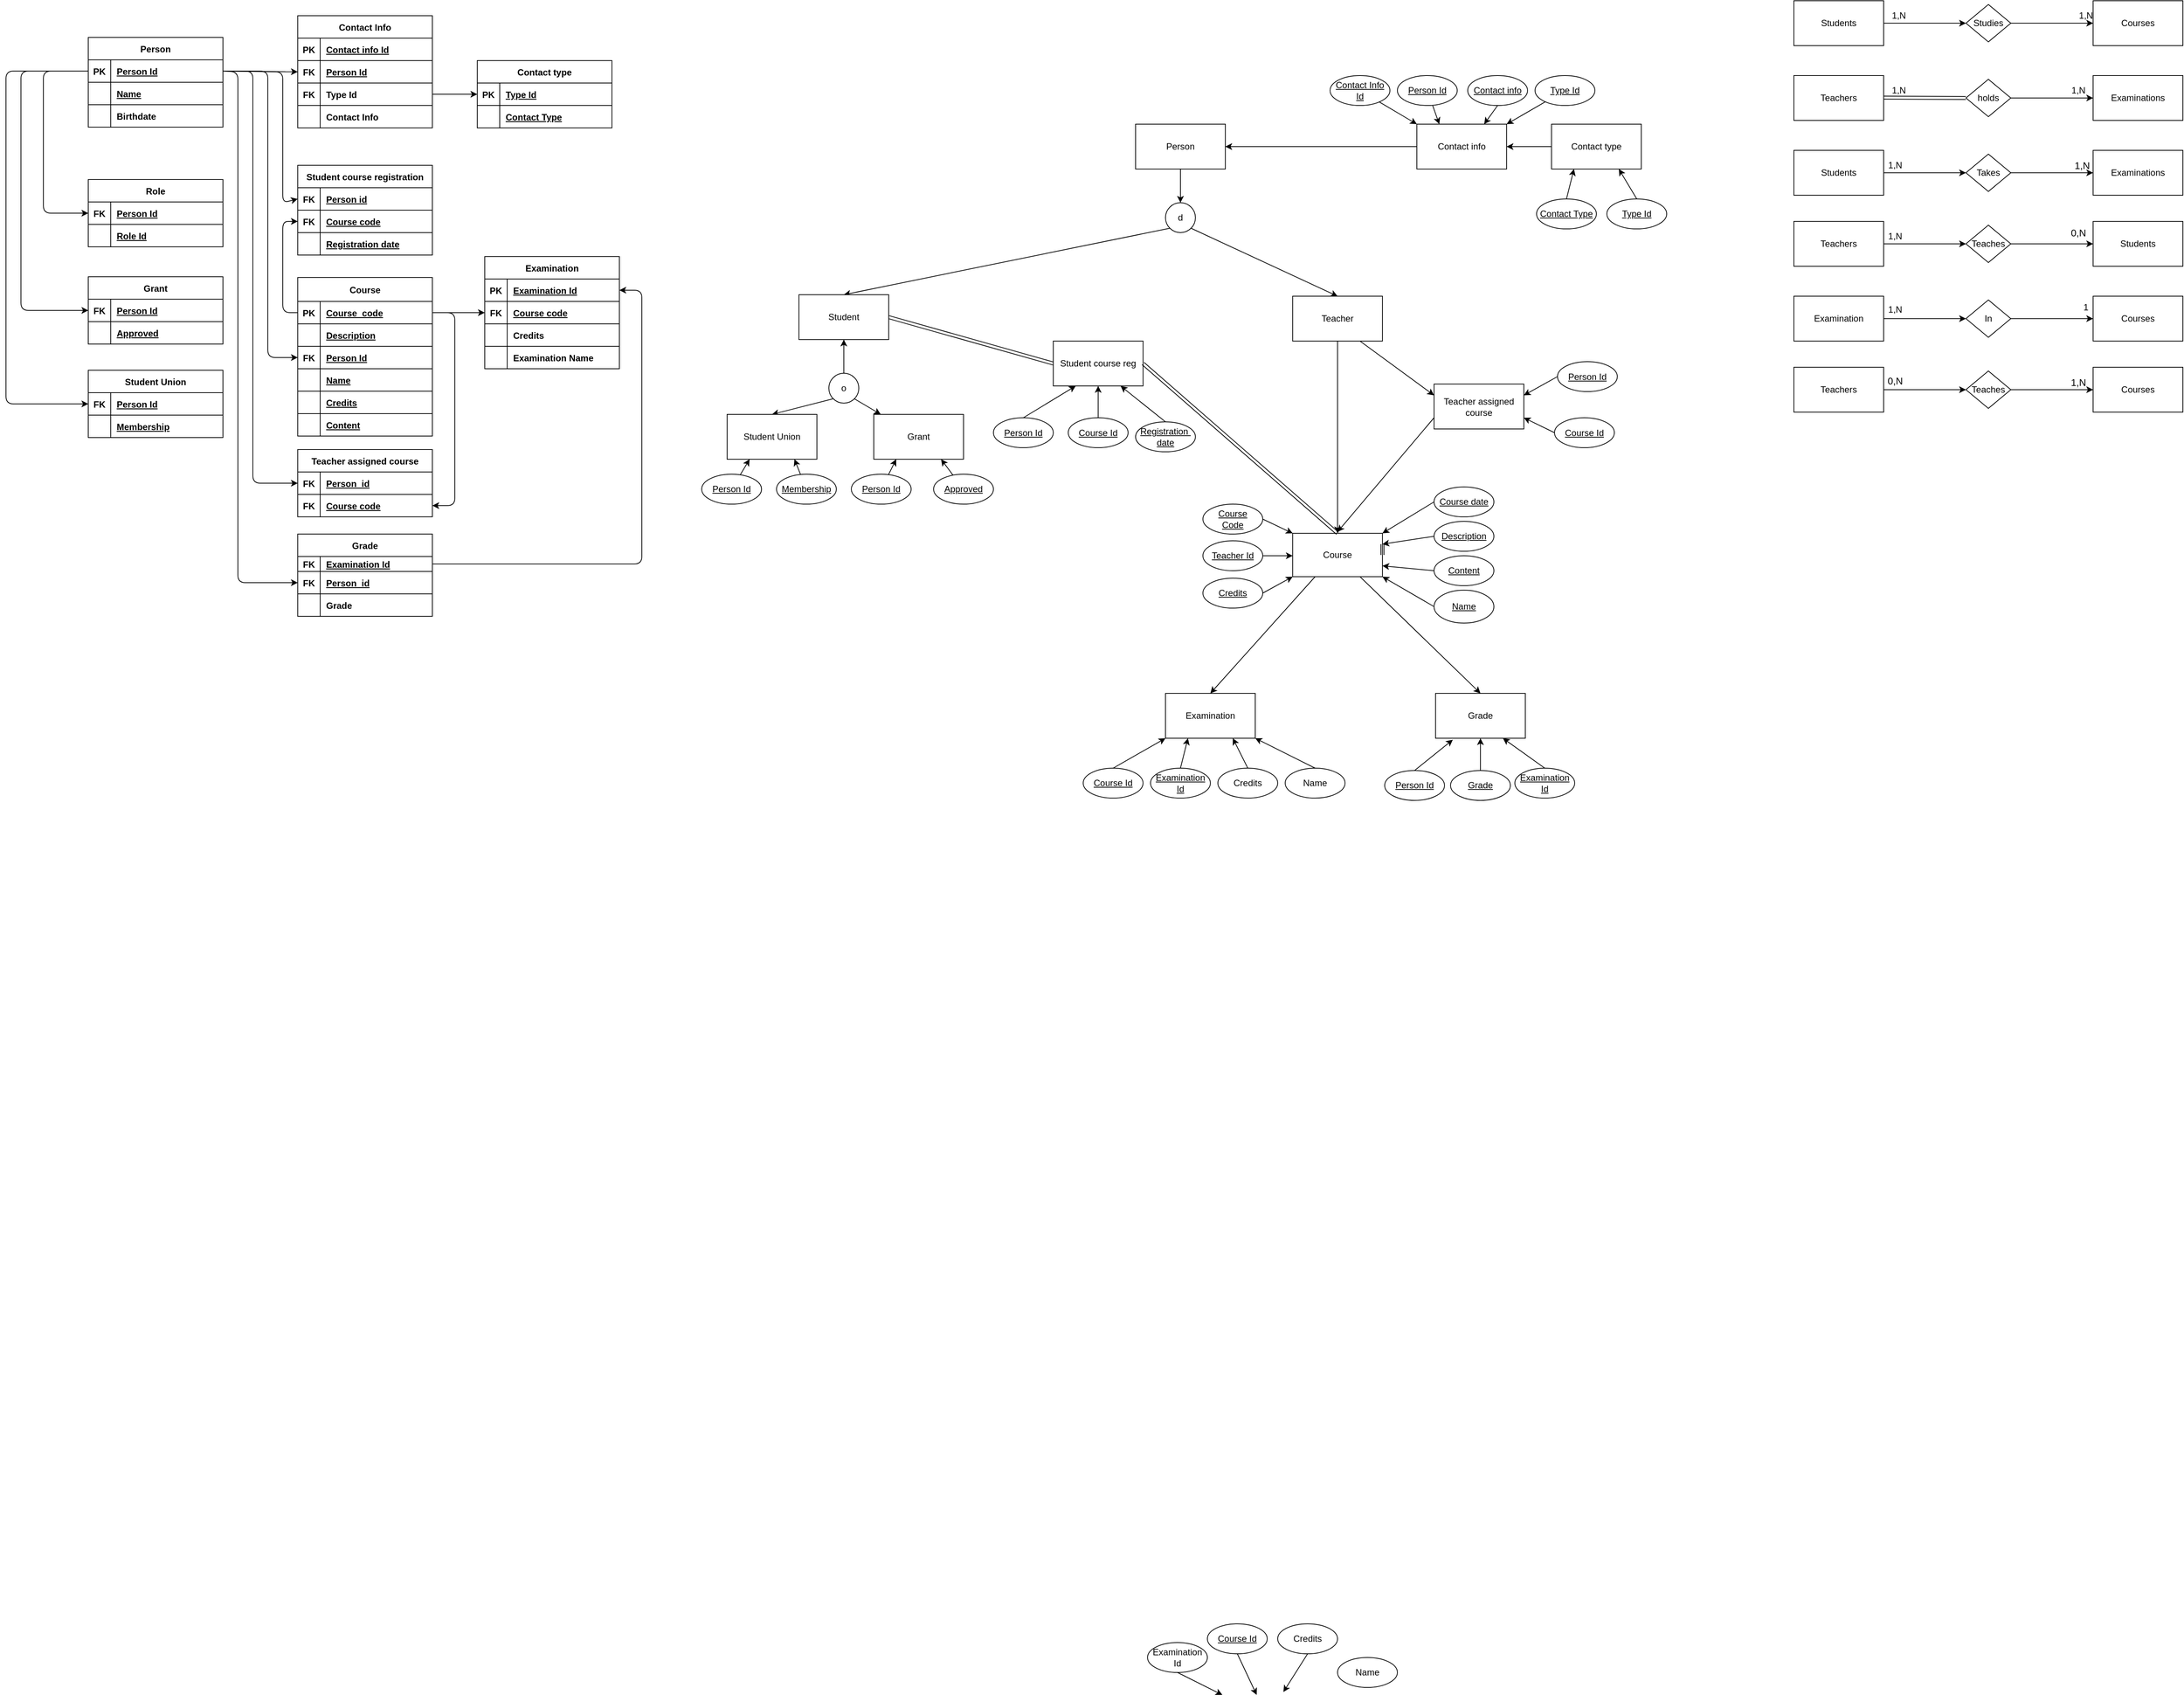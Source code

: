 <mxfile>
    <diagram id="xzI4a1CbTVUxEPWN3Nbq" name="Page-1">
        <mxGraphModel dx="4323" dy="355" grid="1" gridSize="10" guides="1" tooltips="1" connect="1" arrows="1" fold="1" page="0" pageScale="1" pageWidth="1169" pageHeight="827" math="0" shadow="0">
            <root>
                <object label="" id="0">
                    <mxCell/>
                </object>
                <mxCell id="1" parent="0"/>
                <mxCell id="164" style="edgeStyle=none;html=1;exitX=1;exitY=0.5;exitDx=0;exitDy=0;" parent="1" source="29" target="55" edge="1">
                    <mxGeometry relative="1" as="geometry"/>
                </mxCell>
                <mxCell id="29" value="Students" style="whiteSpace=wrap;html=1;" parent="1" vertex="1">
                    <mxGeometry x="80" y="980" width="120" height="60" as="geometry"/>
                </mxCell>
                <mxCell id="91" style="edgeStyle=none;html=1;exitX=1;exitY=0.5;exitDx=0;exitDy=0;" parent="1" source="30" target="54" edge="1">
                    <mxGeometry relative="1" as="geometry"/>
                </mxCell>
                <mxCell id="30" value="Students" style="whiteSpace=wrap;html=1;" parent="1" vertex="1">
                    <mxGeometry x="80" y="780" width="120" height="60" as="geometry"/>
                </mxCell>
                <mxCell id="44" value="Examinations" style="whiteSpace=wrap;html=1;" parent="1" vertex="1">
                    <mxGeometry x="480" y="880" width="120" height="60" as="geometry"/>
                </mxCell>
                <mxCell id="45" value="Examinations" style="whiteSpace=wrap;html=1;" parent="1" vertex="1">
                    <mxGeometry x="480" y="980" width="120" height="60" as="geometry"/>
                </mxCell>
                <mxCell id="46" value="Courses" style="whiteSpace=wrap;html=1;" parent="1" vertex="1">
                    <mxGeometry x="480" y="780" width="120" height="60" as="geometry"/>
                </mxCell>
                <mxCell id="47" value="Teachers" style="whiteSpace=wrap;html=1;" parent="1" vertex="1">
                    <mxGeometry x="80" y="880" width="120" height="60" as="geometry"/>
                </mxCell>
                <mxCell id="48" value="Students" style="whiteSpace=wrap;html=1;" parent="1" vertex="1">
                    <mxGeometry x="480" y="1075" width="120" height="60" as="geometry"/>
                </mxCell>
                <mxCell id="166" style="edgeStyle=none;html=1;exitX=1;exitY=0.5;exitDx=0;exitDy=0;" parent="1" source="49" target="69" edge="1">
                    <mxGeometry relative="1" as="geometry"/>
                </mxCell>
                <mxCell id="49" value="Teachers" style="whiteSpace=wrap;html=1;" parent="1" vertex="1">
                    <mxGeometry x="80" y="1075" width="120" height="60" as="geometry"/>
                </mxCell>
                <mxCell id="168" style="edgeStyle=none;html=1;exitX=1;exitY=0.5;exitDx=0;exitDy=0;" parent="1" source="50" target="70" edge="1">
                    <mxGeometry relative="1" as="geometry"/>
                </mxCell>
                <mxCell id="50" value="Examination" style="whiteSpace=wrap;html=1;" parent="1" vertex="1">
                    <mxGeometry x="80" y="1175" width="120" height="60" as="geometry"/>
                </mxCell>
                <mxCell id="51" value="Courses" style="whiteSpace=wrap;html=1;" parent="1" vertex="1">
                    <mxGeometry x="480" y="1175" width="120" height="60" as="geometry"/>
                </mxCell>
                <mxCell id="171" style="edgeStyle=none;html=1;exitX=1;exitY=0.5;exitDx=0;exitDy=0;" parent="1" source="52" target="90" edge="1">
                    <mxGeometry relative="1" as="geometry"/>
                </mxCell>
                <mxCell id="52" value="Teachers" style="whiteSpace=wrap;html=1;" parent="1" vertex="1">
                    <mxGeometry x="80" y="1270" width="120" height="60" as="geometry"/>
                </mxCell>
                <mxCell id="53" value="Courses" style="whiteSpace=wrap;html=1;" parent="1" vertex="1">
                    <mxGeometry x="480" y="1270" width="120" height="60" as="geometry"/>
                </mxCell>
                <mxCell id="92" style="edgeStyle=none;html=1;exitX=1;exitY=0.5;exitDx=0;exitDy=0;" parent="1" source="54" target="46" edge="1">
                    <mxGeometry relative="1" as="geometry"/>
                </mxCell>
                <mxCell id="54" value="Studies" style="rhombus;whiteSpace=wrap;html=1;" parent="1" vertex="1">
                    <mxGeometry x="310" y="785" width="60" height="50" as="geometry"/>
                </mxCell>
                <mxCell id="165" style="edgeStyle=none;html=1;exitX=1;exitY=0.5;exitDx=0;exitDy=0;" parent="1" source="55" target="45" edge="1">
                    <mxGeometry relative="1" as="geometry"/>
                </mxCell>
                <mxCell id="55" value="Takes" style="rhombus;whiteSpace=wrap;html=1;" parent="1" vertex="1">
                    <mxGeometry x="310" y="985" width="60" height="50" as="geometry"/>
                </mxCell>
                <mxCell id="176" style="edgeStyle=none;html=1;exitX=1;exitY=0.5;exitDx=0;exitDy=0;" parent="1" source="69" target="48" edge="1">
                    <mxGeometry relative="1" as="geometry"/>
                </mxCell>
                <mxCell id="69" value="Teaches" style="rhombus;whiteSpace=wrap;html=1;" parent="1" vertex="1">
                    <mxGeometry x="310" y="1080" width="60" height="50" as="geometry"/>
                </mxCell>
                <mxCell id="170" style="edgeStyle=none;html=1;exitX=1;exitY=0.5;exitDx=0;exitDy=0;" parent="1" source="70" target="51" edge="1">
                    <mxGeometry relative="1" as="geometry"/>
                </mxCell>
                <mxCell id="70" value="In" style="rhombus;whiteSpace=wrap;html=1;" parent="1" vertex="1">
                    <mxGeometry x="310" y="1180" width="60" height="50" as="geometry"/>
                </mxCell>
                <mxCell id="142" style="edgeStyle=none;html=1;exitX=1;exitY=0.5;exitDx=0;exitDy=0;entryX=0;entryY=0.5;entryDx=0;entryDy=0;" parent="1" source="71" target="44" edge="1">
                    <mxGeometry relative="1" as="geometry"/>
                </mxCell>
                <mxCell id="71" value="holds" style="rhombus;whiteSpace=wrap;html=1;" parent="1" vertex="1">
                    <mxGeometry x="310" y="885" width="60" height="50" as="geometry"/>
                </mxCell>
                <mxCell id="172" value="" style="edgeStyle=none;html=1;" parent="1" source="90" target="53" edge="1">
                    <mxGeometry relative="1" as="geometry"/>
                </mxCell>
                <mxCell id="90" value="Teaches" style="rhombus;whiteSpace=wrap;html=1;" parent="1" vertex="1">
                    <mxGeometry x="310" y="1275" width="60" height="50" as="geometry"/>
                </mxCell>
                <mxCell id="93" value="1,N" style="text;html=1;align=center;verticalAlign=middle;resizable=0;points=[];autosize=1;strokeColor=none;fillColor=none;" parent="1" vertex="1">
                    <mxGeometry x="205" y="790" width="30" height="20" as="geometry"/>
                </mxCell>
                <mxCell id="94" value="1,N" style="text;html=1;align=center;verticalAlign=middle;resizable=0;points=[];autosize=1;strokeColor=none;fillColor=none;" parent="1" vertex="1">
                    <mxGeometry x="455" y="790" width="30" height="20" as="geometry"/>
                </mxCell>
                <mxCell id="119" value="" style="shape=link;html=1;entryX=0;entryY=0.5;entryDx=0;entryDy=0;" parent="1" target="71" edge="1">
                    <mxGeometry width="100" relative="1" as="geometry">
                        <mxPoint x="200" y="909.5" as="sourcePoint"/>
                        <mxPoint x="300" y="909.5" as="targetPoint"/>
                    </mxGeometry>
                </mxCell>
                <mxCell id="143" value="1,N" style="text;html=1;align=center;verticalAlign=middle;resizable=0;points=[];autosize=1;strokeColor=none;fillColor=none;" parent="1" vertex="1">
                    <mxGeometry x="205" y="890" width="30" height="20" as="geometry"/>
                </mxCell>
                <mxCell id="163" value="1,N" style="text;html=1;align=center;verticalAlign=middle;resizable=0;points=[];autosize=1;strokeColor=none;fillColor=none;" parent="1" vertex="1">
                    <mxGeometry x="445" y="890" width="30" height="20" as="geometry"/>
                </mxCell>
                <mxCell id="212" value="1,N" style="text;html=1;align=center;verticalAlign=middle;resizable=0;points=[];autosize=1;strokeColor=none;fillColor=none;" parent="1" vertex="1">
                    <mxGeometry x="200" y="990" width="30" height="20" as="geometry"/>
                </mxCell>
                <mxCell id="226" value="1,N" style="text;html=1;align=center;verticalAlign=middle;resizable=0;points=[];autosize=1;strokeColor=none;fillColor=none;" parent="1" vertex="1">
                    <mxGeometry x="200" y="1085" width="30" height="20" as="geometry"/>
                </mxCell>
                <object label="Role" placeholders="1" id="249">
                    <mxCell style="shape=table;startSize=30;container=1;collapsible=1;childLayout=tableLayout;fixedRows=1;rowLines=0;fontStyle=1;align=center;resizeLast=1;" parent="1" vertex="1">
                        <mxGeometry x="-2200" y="1019" width="180" height="90" as="geometry"/>
                    </mxCell>
                </object>
                <mxCell id="250" value="" style="shape=partialRectangle;collapsible=0;dropTarget=0;pointerEvents=0;fillColor=none;top=0;left=0;bottom=1;right=0;points=[[0,0.5],[1,0.5]];portConstraint=eastwest;" parent="249" vertex="1">
                    <mxGeometry y="30" width="180" height="30" as="geometry"/>
                </mxCell>
                <mxCell id="251" value="FK" style="shape=partialRectangle;connectable=0;fillColor=none;top=0;left=0;bottom=0;right=0;fontStyle=1;overflow=hidden;" parent="250" vertex="1">
                    <mxGeometry width="30" height="30" as="geometry">
                        <mxRectangle width="30" height="30" as="alternateBounds"/>
                    </mxGeometry>
                </mxCell>
                <mxCell id="252" value="Person Id" style="shape=partialRectangle;connectable=0;fillColor=none;top=0;left=0;bottom=0;right=0;align=left;spacingLeft=6;fontStyle=5;overflow=hidden;" parent="250" vertex="1">
                    <mxGeometry x="30" width="150" height="30" as="geometry">
                        <mxRectangle width="150" height="30" as="alternateBounds"/>
                    </mxGeometry>
                </mxCell>
                <mxCell id="253" style="shape=partialRectangle;collapsible=0;dropTarget=0;pointerEvents=0;fillColor=none;top=0;left=0;bottom=1;right=0;points=[[0,0.5],[1,0.5]];portConstraint=eastwest;" parent="249" vertex="1">
                    <mxGeometry y="60" width="180" height="30" as="geometry"/>
                </mxCell>
                <mxCell id="254" style="shape=partialRectangle;connectable=0;fillColor=none;top=0;left=0;bottom=0;right=0;fontStyle=1;overflow=hidden;" parent="253" vertex="1">
                    <mxGeometry width="30" height="30" as="geometry">
                        <mxRectangle width="30" height="30" as="alternateBounds"/>
                    </mxGeometry>
                </mxCell>
                <mxCell id="255" value="Role Id" style="shape=partialRectangle;connectable=0;fillColor=none;top=0;left=0;bottom=0;right=0;align=left;spacingLeft=6;fontStyle=5;overflow=hidden;" parent="253" vertex="1">
                    <mxGeometry x="30" width="150" height="30" as="geometry">
                        <mxRectangle width="150" height="30" as="alternateBounds"/>
                    </mxGeometry>
                </mxCell>
                <object label="Examination" placeholders="1" id="262">
                    <mxCell style="shape=table;startSize=30;container=1;collapsible=1;childLayout=tableLayout;fixedRows=1;rowLines=0;fontStyle=1;align=center;resizeLast=1;" parent="1" vertex="1">
                        <mxGeometry x="-1670" y="1122" width="180" height="150" as="geometry"/>
                    </mxCell>
                </object>
                <mxCell id="263" value="" style="shape=partialRectangle;collapsible=0;dropTarget=0;pointerEvents=0;fillColor=none;top=0;left=0;bottom=1;right=0;points=[[0,0.5],[1,0.5]];portConstraint=eastwest;" parent="262" vertex="1">
                    <mxGeometry y="30" width="180" height="30" as="geometry"/>
                </mxCell>
                <mxCell id="264" value="PK" style="shape=partialRectangle;connectable=0;fillColor=none;top=0;left=0;bottom=0;right=0;fontStyle=1;overflow=hidden;" parent="263" vertex="1">
                    <mxGeometry width="30" height="30" as="geometry">
                        <mxRectangle width="30" height="30" as="alternateBounds"/>
                    </mxGeometry>
                </mxCell>
                <mxCell id="265" value="Examination Id" style="shape=partialRectangle;connectable=0;fillColor=none;top=0;left=0;bottom=0;right=0;align=left;spacingLeft=6;fontStyle=5;overflow=hidden;" parent="263" vertex="1">
                    <mxGeometry x="30" width="150" height="30" as="geometry">
                        <mxRectangle width="150" height="30" as="alternateBounds"/>
                    </mxGeometry>
                </mxCell>
                <mxCell id="266" style="shape=partialRectangle;collapsible=0;dropTarget=0;pointerEvents=0;fillColor=none;top=0;left=0;bottom=1;right=0;points=[[0,0.5],[1,0.5]];portConstraint=eastwest;" parent="262" vertex="1">
                    <mxGeometry y="60" width="180" height="30" as="geometry"/>
                </mxCell>
                <mxCell id="267" value="FK" style="shape=partialRectangle;connectable=0;fillColor=none;top=0;left=0;bottom=0;right=0;fontStyle=1;overflow=hidden;" parent="266" vertex="1">
                    <mxGeometry width="30" height="30" as="geometry">
                        <mxRectangle width="30" height="30" as="alternateBounds"/>
                    </mxGeometry>
                </mxCell>
                <mxCell id="268" value="Course code" style="shape=partialRectangle;connectable=0;fillColor=none;top=0;left=0;bottom=0;right=0;align=left;spacingLeft=6;fontStyle=5;overflow=hidden;" parent="266" vertex="1">
                    <mxGeometry x="30" width="150" height="30" as="geometry">
                        <mxRectangle width="150" height="30" as="alternateBounds"/>
                    </mxGeometry>
                </mxCell>
                <mxCell id="269" style="shape=partialRectangle;collapsible=0;dropTarget=0;pointerEvents=0;fillColor=none;top=0;left=0;bottom=1;right=0;points=[[0,0.5],[1,0.5]];portConstraint=eastwest;" parent="262" vertex="1">
                    <mxGeometry y="90" width="180" height="30" as="geometry"/>
                </mxCell>
                <mxCell id="270" style="shape=partialRectangle;connectable=0;fillColor=none;top=0;left=0;bottom=0;right=0;fontStyle=1;overflow=hidden;" parent="269" vertex="1">
                    <mxGeometry width="30" height="30" as="geometry">
                        <mxRectangle width="30" height="30" as="alternateBounds"/>
                    </mxGeometry>
                </mxCell>
                <mxCell id="271" value="Credits" style="shape=partialRectangle;connectable=0;fillColor=none;top=0;left=0;bottom=0;right=0;align=left;spacingLeft=6;fontStyle=1;overflow=hidden;" parent="269" vertex="1">
                    <mxGeometry x="30" width="150" height="30" as="geometry">
                        <mxRectangle width="150" height="30" as="alternateBounds"/>
                    </mxGeometry>
                </mxCell>
                <mxCell id="272" style="shape=partialRectangle;collapsible=0;dropTarget=0;pointerEvents=0;fillColor=none;top=0;left=0;bottom=1;right=0;points=[[0,0.5],[1,0.5]];portConstraint=eastwest;" parent="262" vertex="1">
                    <mxGeometry y="120" width="180" height="30" as="geometry"/>
                </mxCell>
                <mxCell id="273" style="shape=partialRectangle;connectable=0;fillColor=none;top=0;left=0;bottom=0;right=0;fontStyle=1;overflow=hidden;" parent="272" vertex="1">
                    <mxGeometry width="30" height="30" as="geometry">
                        <mxRectangle width="30" height="30" as="alternateBounds"/>
                    </mxGeometry>
                </mxCell>
                <mxCell id="274" value="Examination Name" style="shape=partialRectangle;connectable=0;fillColor=none;top=0;left=0;bottom=0;right=0;align=left;spacingLeft=6;fontStyle=1;overflow=hidden;" parent="272" vertex="1">
                    <mxGeometry x="30" width="150" height="30" as="geometry">
                        <mxRectangle width="150" height="30" as="alternateBounds"/>
                    </mxGeometry>
                </mxCell>
                <object label="Contact Info" placeholders="1" id="281">
                    <mxCell style="shape=table;startSize=30;container=1;collapsible=1;childLayout=tableLayout;fixedRows=1;rowLines=0;fontStyle=1;align=center;resizeLast=1;" parent="1" vertex="1">
                        <mxGeometry x="-1920" y="800" width="180" height="150" as="geometry"/>
                    </mxCell>
                </object>
                <mxCell id="282" value="" style="shape=partialRectangle;collapsible=0;dropTarget=0;pointerEvents=0;fillColor=none;top=0;left=0;bottom=1;right=0;points=[[0,0.5],[1,0.5]];portConstraint=eastwest;" parent="281" vertex="1">
                    <mxGeometry y="30" width="180" height="30" as="geometry"/>
                </mxCell>
                <mxCell id="283" value="PK" style="shape=partialRectangle;connectable=0;fillColor=none;top=0;left=0;bottom=0;right=0;fontStyle=1;overflow=hidden;" parent="282" vertex="1">
                    <mxGeometry width="30" height="30" as="geometry">
                        <mxRectangle width="30" height="30" as="alternateBounds"/>
                    </mxGeometry>
                </mxCell>
                <mxCell id="284" value="Contact info Id" style="shape=partialRectangle;connectable=0;fillColor=none;top=0;left=0;bottom=0;right=0;align=left;spacingLeft=6;fontStyle=5;overflow=hidden;" parent="282" vertex="1">
                    <mxGeometry x="30" width="150" height="30" as="geometry">
                        <mxRectangle width="150" height="30" as="alternateBounds"/>
                    </mxGeometry>
                </mxCell>
                <mxCell id="285" style="shape=partialRectangle;collapsible=0;dropTarget=0;pointerEvents=0;fillColor=none;top=0;left=0;bottom=1;right=0;points=[[0,0.5],[1,0.5]];portConstraint=eastwest;" parent="281" vertex="1">
                    <mxGeometry y="60" width="180" height="30" as="geometry"/>
                </mxCell>
                <mxCell id="286" value="FK" style="shape=partialRectangle;connectable=0;fillColor=none;top=0;left=0;bottom=0;right=0;fontStyle=1;overflow=hidden;" parent="285" vertex="1">
                    <mxGeometry width="30" height="30" as="geometry">
                        <mxRectangle width="30" height="30" as="alternateBounds"/>
                    </mxGeometry>
                </mxCell>
                <mxCell id="287" value="Person Id" style="shape=partialRectangle;connectable=0;fillColor=none;top=0;left=0;bottom=0;right=0;align=left;spacingLeft=6;fontStyle=5;overflow=hidden;" parent="285" vertex="1">
                    <mxGeometry x="30" width="150" height="30" as="geometry">
                        <mxRectangle width="150" height="30" as="alternateBounds"/>
                    </mxGeometry>
                </mxCell>
                <mxCell id="288" style="shape=partialRectangle;collapsible=0;dropTarget=0;pointerEvents=0;fillColor=none;top=0;left=0;bottom=1;right=0;points=[[0,0.5],[1,0.5]];portConstraint=eastwest;" parent="281" vertex="1">
                    <mxGeometry y="90" width="180" height="30" as="geometry"/>
                </mxCell>
                <mxCell id="289" value="FK" style="shape=partialRectangle;connectable=0;fillColor=none;top=0;left=0;bottom=0;right=0;fontStyle=1;overflow=hidden;" parent="288" vertex="1">
                    <mxGeometry width="30" height="30" as="geometry">
                        <mxRectangle width="30" height="30" as="alternateBounds"/>
                    </mxGeometry>
                </mxCell>
                <mxCell id="290" value="Type Id" style="shape=partialRectangle;connectable=0;fillColor=none;top=0;left=0;bottom=0;right=0;align=left;spacingLeft=6;fontStyle=1;overflow=hidden;" parent="288" vertex="1">
                    <mxGeometry x="30" width="150" height="30" as="geometry">
                        <mxRectangle width="150" height="30" as="alternateBounds"/>
                    </mxGeometry>
                </mxCell>
                <mxCell id="291" style="shape=partialRectangle;collapsible=0;dropTarget=0;pointerEvents=0;fillColor=none;top=0;left=0;bottom=1;right=0;points=[[0,0.5],[1,0.5]];portConstraint=eastwest;" parent="281" vertex="1">
                    <mxGeometry y="120" width="180" height="30" as="geometry"/>
                </mxCell>
                <mxCell id="292" value="" style="shape=partialRectangle;connectable=0;fillColor=none;top=0;left=0;bottom=0;right=0;fontStyle=1;overflow=hidden;" parent="291" vertex="1">
                    <mxGeometry width="30" height="30" as="geometry">
                        <mxRectangle width="30" height="30" as="alternateBounds"/>
                    </mxGeometry>
                </mxCell>
                <mxCell id="293" value="Contact Info" style="shape=partialRectangle;connectable=0;fillColor=none;top=0;left=0;bottom=0;right=0;align=left;spacingLeft=6;fontStyle=1;overflow=hidden;" parent="291" vertex="1">
                    <mxGeometry x="30" width="150" height="30" as="geometry">
                        <mxRectangle width="150" height="30" as="alternateBounds"/>
                    </mxGeometry>
                </mxCell>
                <object label="Contact type" placeholders="1" id="319">
                    <mxCell style="shape=table;startSize=30;container=1;collapsible=1;childLayout=tableLayout;fixedRows=1;rowLines=0;fontStyle=1;align=center;resizeLast=1;" parent="1" vertex="1">
                        <mxGeometry x="-1680" y="860" width="180" height="90" as="geometry"/>
                    </mxCell>
                </object>
                <mxCell id="320" value="" style="shape=partialRectangle;collapsible=0;dropTarget=0;pointerEvents=0;fillColor=none;top=0;left=0;bottom=1;right=0;points=[[0,0.5],[1,0.5]];portConstraint=eastwest;" parent="319" vertex="1">
                    <mxGeometry y="30" width="180" height="30" as="geometry"/>
                </mxCell>
                <mxCell id="321" value="PK" style="shape=partialRectangle;connectable=0;fillColor=none;top=0;left=0;bottom=0;right=0;fontStyle=1;overflow=hidden;" parent="320" vertex="1">
                    <mxGeometry width="30" height="30" as="geometry">
                        <mxRectangle width="30" height="30" as="alternateBounds"/>
                    </mxGeometry>
                </mxCell>
                <mxCell id="322" value="Type Id" style="shape=partialRectangle;connectable=0;fillColor=none;top=0;left=0;bottom=0;right=0;align=left;spacingLeft=6;fontStyle=5;overflow=hidden;" parent="320" vertex="1">
                    <mxGeometry x="30" width="150" height="30" as="geometry">
                        <mxRectangle width="150" height="30" as="alternateBounds"/>
                    </mxGeometry>
                </mxCell>
                <mxCell id="323" style="shape=partialRectangle;collapsible=0;dropTarget=0;pointerEvents=0;fillColor=none;top=0;left=0;bottom=1;right=0;points=[[0,0.5],[1,0.5]];portConstraint=eastwest;" parent="319" vertex="1">
                    <mxGeometry y="60" width="180" height="30" as="geometry"/>
                </mxCell>
                <mxCell id="324" style="shape=partialRectangle;connectable=0;fillColor=none;top=0;left=0;bottom=0;right=0;fontStyle=1;overflow=hidden;" parent="323" vertex="1">
                    <mxGeometry width="30" height="30" as="geometry">
                        <mxRectangle width="30" height="30" as="alternateBounds"/>
                    </mxGeometry>
                </mxCell>
                <mxCell id="325" value="Contact Type" style="shape=partialRectangle;connectable=0;fillColor=none;top=0;left=0;bottom=0;right=0;align=left;spacingLeft=6;fontStyle=5;overflow=hidden;" parent="323" vertex="1">
                    <mxGeometry x="30" width="150" height="30" as="geometry">
                        <mxRectangle width="150" height="30" as="alternateBounds"/>
                    </mxGeometry>
                </mxCell>
                <object label="Grant" placeholders="1" id="326">
                    <mxCell style="shape=table;startSize=30;container=1;collapsible=1;childLayout=tableLayout;fixedRows=1;rowLines=0;fontStyle=1;align=center;resizeLast=1;" parent="1" vertex="1">
                        <mxGeometry x="-2200" y="1149" width="180" height="90" as="geometry"/>
                    </mxCell>
                </object>
                <mxCell id="327" value="" style="shape=partialRectangle;collapsible=0;dropTarget=0;pointerEvents=0;fillColor=none;top=0;left=0;bottom=1;right=0;points=[[0,0.5],[1,0.5]];portConstraint=eastwest;" parent="326" vertex="1">
                    <mxGeometry y="30" width="180" height="30" as="geometry"/>
                </mxCell>
                <mxCell id="328" value="FK" style="shape=partialRectangle;connectable=0;fillColor=none;top=0;left=0;bottom=0;right=0;fontStyle=1;overflow=hidden;" parent="327" vertex="1">
                    <mxGeometry width="30" height="30" as="geometry">
                        <mxRectangle width="30" height="30" as="alternateBounds"/>
                    </mxGeometry>
                </mxCell>
                <mxCell id="329" value="Person Id" style="shape=partialRectangle;connectable=0;fillColor=none;top=0;left=0;bottom=0;right=0;align=left;spacingLeft=6;fontStyle=5;overflow=hidden;" parent="327" vertex="1">
                    <mxGeometry x="30" width="150" height="30" as="geometry">
                        <mxRectangle width="150" height="30" as="alternateBounds"/>
                    </mxGeometry>
                </mxCell>
                <mxCell id="330" style="shape=partialRectangle;collapsible=0;dropTarget=0;pointerEvents=0;fillColor=none;top=0;left=0;bottom=1;right=0;points=[[0,0.5],[1,0.5]];portConstraint=eastwest;" parent="326" vertex="1">
                    <mxGeometry y="60" width="180" height="30" as="geometry"/>
                </mxCell>
                <mxCell id="331" style="shape=partialRectangle;connectable=0;fillColor=none;top=0;left=0;bottom=0;right=0;fontStyle=1;overflow=hidden;" parent="330" vertex="1">
                    <mxGeometry width="30" height="30" as="geometry">
                        <mxRectangle width="30" height="30" as="alternateBounds"/>
                    </mxGeometry>
                </mxCell>
                <mxCell id="332" value="Approved" style="shape=partialRectangle;connectable=0;fillColor=none;top=0;left=0;bottom=0;right=0;align=left;spacingLeft=6;fontStyle=5;overflow=hidden;" parent="330" vertex="1">
                    <mxGeometry x="30" width="150" height="30" as="geometry">
                        <mxRectangle width="150" height="30" as="alternateBounds"/>
                    </mxGeometry>
                </mxCell>
                <object label="Student Union" placeholders="1" id="333">
                    <mxCell style="shape=table;startSize=30;container=1;collapsible=1;childLayout=tableLayout;fixedRows=1;rowLines=0;fontStyle=1;align=center;resizeLast=1;" parent="1" vertex="1">
                        <mxGeometry x="-2200" y="1274" width="180" height="90" as="geometry"/>
                    </mxCell>
                </object>
                <mxCell id="334" value="" style="shape=partialRectangle;collapsible=0;dropTarget=0;pointerEvents=0;fillColor=none;top=0;left=0;bottom=1;right=0;points=[[0,0.5],[1,0.5]];portConstraint=eastwest;" parent="333" vertex="1">
                    <mxGeometry y="30" width="180" height="30" as="geometry"/>
                </mxCell>
                <mxCell id="335" value="FK" style="shape=partialRectangle;connectable=0;fillColor=none;top=0;left=0;bottom=0;right=0;fontStyle=1;overflow=hidden;" parent="334" vertex="1">
                    <mxGeometry width="30" height="30" as="geometry">
                        <mxRectangle width="30" height="30" as="alternateBounds"/>
                    </mxGeometry>
                </mxCell>
                <mxCell id="336" value="Person Id" style="shape=partialRectangle;connectable=0;fillColor=none;top=0;left=0;bottom=0;right=0;align=left;spacingLeft=6;fontStyle=5;overflow=hidden;" parent="334" vertex="1">
                    <mxGeometry x="30" width="150" height="30" as="geometry">
                        <mxRectangle width="150" height="30" as="alternateBounds"/>
                    </mxGeometry>
                </mxCell>
                <mxCell id="337" style="shape=partialRectangle;collapsible=0;dropTarget=0;pointerEvents=0;fillColor=none;top=0;left=0;bottom=1;right=0;points=[[0,0.5],[1,0.5]];portConstraint=eastwest;" parent="333" vertex="1">
                    <mxGeometry y="60" width="180" height="30" as="geometry"/>
                </mxCell>
                <mxCell id="338" style="shape=partialRectangle;connectable=0;fillColor=none;top=0;left=0;bottom=0;right=0;fontStyle=1;overflow=hidden;" parent="337" vertex="1">
                    <mxGeometry width="30" height="30" as="geometry">
                        <mxRectangle width="30" height="30" as="alternateBounds"/>
                    </mxGeometry>
                </mxCell>
                <mxCell id="339" value="Membership" style="shape=partialRectangle;connectable=0;fillColor=none;top=0;left=0;bottom=0;right=0;align=left;spacingLeft=6;fontStyle=5;overflow=hidden;" parent="337" vertex="1">
                    <mxGeometry x="30" width="150" height="30" as="geometry">
                        <mxRectangle width="150" height="30" as="alternateBounds"/>
                    </mxGeometry>
                </mxCell>
                <object label="Person" placeholders="1" id="381">
                    <mxCell style="shape=table;startSize=30;container=1;collapsible=1;childLayout=tableLayout;fixedRows=1;rowLines=0;fontStyle=1;align=center;resizeLast=1;" parent="1" vertex="1">
                        <mxGeometry x="-2200" y="829" width="180" height="120" as="geometry"/>
                    </mxCell>
                </object>
                <mxCell id="382" value="" style="shape=partialRectangle;collapsible=0;dropTarget=0;pointerEvents=0;fillColor=none;top=0;left=0;bottom=1;right=0;points=[[0,0.5],[1,0.5]];portConstraint=eastwest;" parent="381" vertex="1">
                    <mxGeometry y="30" width="180" height="30" as="geometry"/>
                </mxCell>
                <mxCell id="383" value="PK" style="shape=partialRectangle;connectable=0;fillColor=none;top=0;left=0;bottom=0;right=0;fontStyle=1;overflow=hidden;" parent="382" vertex="1">
                    <mxGeometry width="30" height="30" as="geometry">
                        <mxRectangle width="30" height="30" as="alternateBounds"/>
                    </mxGeometry>
                </mxCell>
                <mxCell id="384" value="Person Id" style="shape=partialRectangle;connectable=0;fillColor=none;top=0;left=0;bottom=0;right=0;align=left;spacingLeft=6;fontStyle=5;overflow=hidden;" parent="382" vertex="1">
                    <mxGeometry x="30" width="150" height="30" as="geometry">
                        <mxRectangle width="150" height="30" as="alternateBounds"/>
                    </mxGeometry>
                </mxCell>
                <mxCell id="385" style="shape=partialRectangle;collapsible=0;dropTarget=0;pointerEvents=0;fillColor=none;top=0;left=0;bottom=1;right=0;points=[[0,0.5],[1,0.5]];portConstraint=eastwest;" parent="381" vertex="1">
                    <mxGeometry y="60" width="180" height="30" as="geometry"/>
                </mxCell>
                <mxCell id="386" value="" style="shape=partialRectangle;connectable=0;fillColor=none;top=0;left=0;bottom=0;right=0;fontStyle=1;overflow=hidden;" parent="385" vertex="1">
                    <mxGeometry width="30" height="30" as="geometry">
                        <mxRectangle width="30" height="30" as="alternateBounds"/>
                    </mxGeometry>
                </mxCell>
                <mxCell id="387" value="Name" style="shape=partialRectangle;connectable=0;fillColor=none;top=0;left=0;bottom=0;right=0;align=left;spacingLeft=6;fontStyle=5;overflow=hidden;" parent="385" vertex="1">
                    <mxGeometry x="30" width="150" height="30" as="geometry">
                        <mxRectangle width="150" height="30" as="alternateBounds"/>
                    </mxGeometry>
                </mxCell>
                <mxCell id="388" style="shape=partialRectangle;collapsible=0;dropTarget=0;pointerEvents=0;fillColor=none;top=0;left=0;bottom=1;right=0;points=[[0,0.5],[1,0.5]];portConstraint=eastwest;" parent="381" vertex="1">
                    <mxGeometry y="90" width="180" height="30" as="geometry"/>
                </mxCell>
                <mxCell id="389" style="shape=partialRectangle;connectable=0;fillColor=none;top=0;left=0;bottom=0;right=0;fontStyle=1;overflow=hidden;" parent="388" vertex="1">
                    <mxGeometry width="30" height="30" as="geometry">
                        <mxRectangle width="30" height="30" as="alternateBounds"/>
                    </mxGeometry>
                </mxCell>
                <mxCell id="390" value="Birthdate" style="shape=partialRectangle;connectable=0;fillColor=none;top=0;left=0;bottom=0;right=0;align=left;spacingLeft=6;fontStyle=1;overflow=hidden;" parent="388" vertex="1">
                    <mxGeometry x="30" width="150" height="30" as="geometry">
                        <mxRectangle width="150" height="30" as="alternateBounds"/>
                    </mxGeometry>
                </mxCell>
                <mxCell id="413" style="edgeStyle=none;html=1;exitX=0;exitY=1;exitDx=0;exitDy=0;fontSize=12;entryX=0.5;entryY=0;entryDx=0;entryDy=0;" parent="1" source="471" target="411" edge="1">
                    <mxGeometry relative="1" as="geometry">
                        <mxPoint x="-753.41" y="1105.91" as="sourcePoint"/>
                    </mxGeometry>
                </mxCell>
                <mxCell id="414" style="edgeStyle=none;html=1;entryX=0.5;entryY=0;entryDx=0;entryDy=0;fontSize=12;exitX=1;exitY=1;exitDx=0;exitDy=0;" parent="1" source="471" target="412" edge="1">
                    <mxGeometry relative="1" as="geometry">
                        <mxPoint x="-730" y="1100" as="sourcePoint"/>
                    </mxGeometry>
                </mxCell>
                <mxCell id="446" value="" style="edgeStyle=none;html=1;fontSize=12;entryX=0.5;entryY=0;entryDx=0;entryDy=0;" parent="1" source="406" target="471" edge="1">
                    <mxGeometry relative="1" as="geometry">
                        <mxPoint x="-737.891" y="1067.503" as="targetPoint"/>
                    </mxGeometry>
                </mxCell>
                <mxCell id="406" value="Person" style="whiteSpace=wrap;html=1;fontSize=12;" parent="1" vertex="1">
                    <mxGeometry x="-800" y="945" width="120" height="60" as="geometry"/>
                </mxCell>
                <mxCell id="425" style="edgeStyle=none;html=1;entryX=0.5;entryY=0;entryDx=0;entryDy=0;fontSize=12;exitX=0;exitY=1;exitDx=0;exitDy=0;" parent="1" source="443" target="415" edge="1">
                    <mxGeometry relative="1" as="geometry">
                        <mxPoint x="-1160" y="1353" as="sourcePoint"/>
                    </mxGeometry>
                </mxCell>
                <mxCell id="426" style="edgeStyle=none;html=1;fontSize=12;exitX=1;exitY=1;exitDx=0;exitDy=0;" parent="1" source="443" target="420" edge="1">
                    <mxGeometry relative="1" as="geometry">
                        <mxPoint x="-1120" y="1353" as="sourcePoint"/>
                    </mxGeometry>
                </mxCell>
                <mxCell id="522" style="edgeStyle=none;shape=link;html=1;exitX=1;exitY=0.5;exitDx=0;exitDy=0;fontSize=40;entryX=0;entryY=0.5;entryDx=0;entryDy=0;" parent="1" source="411" target="552" edge="1">
                    <mxGeometry relative="1" as="geometry">
                        <mxPoint x="-1070" y="1170" as="targetPoint"/>
                    </mxGeometry>
                </mxCell>
                <mxCell id="411" value="Student" style="rounded=0;whiteSpace=wrap;html=1;fontSize=12;" parent="1" vertex="1">
                    <mxGeometry x="-1250" y="1173" width="120" height="60" as="geometry"/>
                </mxCell>
                <mxCell id="580" style="edgeStyle=none;html=1;exitX=0.75;exitY=1;exitDx=0;exitDy=0;entryX=0;entryY=0.25;entryDx=0;entryDy=0;" edge="1" parent="1" source="412" target="559">
                    <mxGeometry relative="1" as="geometry"/>
                </mxCell>
                <mxCell id="412" value="Teacher" style="rounded=0;whiteSpace=wrap;html=1;fontSize=12;" parent="1" vertex="1">
                    <mxGeometry x="-590" y="1175" width="120" height="60" as="geometry"/>
                </mxCell>
                <mxCell id="415" value="Student Union" style="whiteSpace=wrap;html=1;fontSize=12;" parent="1" vertex="1">
                    <mxGeometry x="-1346" y="1333" width="120" height="60" as="geometry"/>
                </mxCell>
                <mxCell id="416" style="edgeStyle=none;html=1;entryX=0.25;entryY=1;entryDx=0;entryDy=0;fontSize=12;" parent="1" source="417" target="415" edge="1">
                    <mxGeometry relative="1" as="geometry"/>
                </mxCell>
                <mxCell id="417" value="&lt;u&gt;Person Id&lt;/u&gt;" style="ellipse;whiteSpace=wrap;html=1;" parent="1" vertex="1">
                    <mxGeometry x="-1380" y="1413" width="80" height="40" as="geometry"/>
                </mxCell>
                <mxCell id="418" style="edgeStyle=none;html=1;entryX=0.75;entryY=1;entryDx=0;entryDy=0;fontSize=12;" parent="1" source="419" target="415" edge="1">
                    <mxGeometry relative="1" as="geometry">
                        <mxPoint x="-1196" y="1263" as="targetPoint"/>
                    </mxGeometry>
                </mxCell>
                <mxCell id="419" value="&lt;u&gt;Membership&lt;/u&gt;" style="ellipse;whiteSpace=wrap;html=1;" parent="1" vertex="1">
                    <mxGeometry x="-1280" y="1413" width="80" height="40" as="geometry"/>
                </mxCell>
                <mxCell id="420" value="Grant" style="whiteSpace=wrap;html=1;fontSize=12;" parent="1" vertex="1">
                    <mxGeometry x="-1150" y="1333" width="120" height="60" as="geometry"/>
                </mxCell>
                <mxCell id="421" style="edgeStyle=none;html=1;entryX=0.25;entryY=1;entryDx=0;entryDy=0;fontSize=12;" parent="1" source="422" target="420" edge="1">
                    <mxGeometry relative="1" as="geometry"/>
                </mxCell>
                <mxCell id="422" value="&lt;u&gt;Person Id&lt;/u&gt;" style="ellipse;whiteSpace=wrap;html=1;" parent="1" vertex="1">
                    <mxGeometry x="-1180" y="1413" width="80" height="40" as="geometry"/>
                </mxCell>
                <mxCell id="423" style="edgeStyle=none;html=1;entryX=0.75;entryY=1;entryDx=0;entryDy=0;fontSize=12;" parent="1" source="424" target="420" edge="1">
                    <mxGeometry relative="1" as="geometry">
                        <mxPoint x="-1006" y="1233" as="targetPoint"/>
                    </mxGeometry>
                </mxCell>
                <mxCell id="424" value="&lt;u&gt;Approved&lt;/u&gt;" style="ellipse;whiteSpace=wrap;html=1;" parent="1" vertex="1">
                    <mxGeometry x="-1070" y="1413" width="80" height="40" as="geometry"/>
                </mxCell>
                <mxCell id="436" style="edgeStyle=none;html=1;exitX=0;exitY=0.5;exitDx=0;exitDy=0;entryX=1;entryY=0.5;entryDx=0;entryDy=0;fontSize=12;" parent="1" source="427" target="406" edge="1">
                    <mxGeometry relative="1" as="geometry"/>
                </mxCell>
                <mxCell id="427" value="Contact info" style="whiteSpace=wrap;html=1;fontSize=12;" parent="1" vertex="1">
                    <mxGeometry x="-424" y="945" width="120" height="60" as="geometry"/>
                </mxCell>
                <mxCell id="493" style="edgeStyle=none;html=1;entryX=0.25;entryY=0;entryDx=0;entryDy=0;fontSize=12;" parent="1" source="429" target="427" edge="1">
                    <mxGeometry relative="1" as="geometry"/>
                </mxCell>
                <mxCell id="429" value="&lt;u&gt;Person Id&lt;/u&gt;" style="ellipse;whiteSpace=wrap;html=1;" parent="1" vertex="1">
                    <mxGeometry x="-450" y="880" width="80" height="40" as="geometry"/>
                </mxCell>
                <mxCell id="491" style="edgeStyle=none;html=1;exitX=0.5;exitY=1;exitDx=0;exitDy=0;entryX=0.75;entryY=0;entryDx=0;entryDy=0;fontSize=12;" parent="1" source="431" target="427" edge="1">
                    <mxGeometry relative="1" as="geometry"/>
                </mxCell>
                <mxCell id="431" value="&lt;u&gt;Contact info&lt;/u&gt;" style="ellipse;whiteSpace=wrap;html=1;" parent="1" vertex="1">
                    <mxGeometry x="-356" y="880" width="80" height="40" as="geometry"/>
                </mxCell>
                <mxCell id="494" style="edgeStyle=none;html=1;entryX=0;entryY=0;entryDx=0;entryDy=0;fontSize=12;" parent="1" source="433" target="427" edge="1">
                    <mxGeometry relative="1" as="geometry"/>
                </mxCell>
                <mxCell id="433" value="&lt;u&gt;Contact Info Id&lt;/u&gt;" style="ellipse;whiteSpace=wrap;html=1;" parent="1" vertex="1">
                    <mxGeometry x="-540" y="880" width="80" height="40" as="geometry"/>
                </mxCell>
                <mxCell id="434" value="" style="edgeStyle=none;html=1;fontSize=12;entryX=1;entryY=0;entryDx=0;entryDy=0;" parent="1" source="435" target="427" edge="1">
                    <mxGeometry relative="1" as="geometry"/>
                </mxCell>
                <mxCell id="435" value="&lt;u&gt;Type Id&lt;/u&gt;" style="ellipse;whiteSpace=wrap;html=1;" parent="1" vertex="1">
                    <mxGeometry x="-266" y="880" width="80" height="40" as="geometry"/>
                </mxCell>
                <mxCell id="442" style="edgeStyle=none;html=1;exitX=0;exitY=0.5;exitDx=0;exitDy=0;entryX=1;entryY=0.5;entryDx=0;entryDy=0;fontSize=12;" parent="1" source="437" target="427" edge="1">
                    <mxGeometry relative="1" as="geometry"/>
                </mxCell>
                <mxCell id="437" value="Contact type" style="whiteSpace=wrap;html=1;fontSize=12;" parent="1" vertex="1">
                    <mxGeometry x="-243.98" y="945" width="120" height="60" as="geometry"/>
                </mxCell>
                <mxCell id="495" style="edgeStyle=none;html=1;exitX=0.5;exitY=0;exitDx=0;exitDy=0;entryX=0.25;entryY=1;entryDx=0;entryDy=0;fontSize=12;" parent="1" source="439" target="437" edge="1">
                    <mxGeometry relative="1" as="geometry"/>
                </mxCell>
                <mxCell id="439" value="&lt;u&gt;Contact Type&lt;/u&gt;" style="ellipse;whiteSpace=wrap;html=1;" parent="1" vertex="1">
                    <mxGeometry x="-263.98" y="1045" width="80" height="40" as="geometry"/>
                </mxCell>
                <mxCell id="440" style="edgeStyle=none;html=1;fontSize=12;entryX=0.75;entryY=1;entryDx=0;entryDy=0;exitX=0.5;exitY=0;exitDx=0;exitDy=0;" parent="1" source="441" target="437" edge="1">
                    <mxGeometry relative="1" as="geometry">
                        <mxPoint x="-123.98" y="945" as="targetPoint"/>
                        <mxPoint x="-133.681" y="1045.597" as="sourcePoint"/>
                    </mxGeometry>
                </mxCell>
                <mxCell id="441" value="&lt;u&gt;Type Id&lt;/u&gt;" style="ellipse;whiteSpace=wrap;html=1;" parent="1" vertex="1">
                    <mxGeometry x="-170" y="1045" width="80" height="40" as="geometry"/>
                </mxCell>
                <mxCell id="444" style="edgeStyle=none;html=1;exitX=0.5;exitY=0;exitDx=0;exitDy=0;entryX=0.5;entryY=1;entryDx=0;entryDy=0;fontSize=12;" parent="1" source="443" target="411" edge="1">
                    <mxGeometry relative="1" as="geometry"/>
                </mxCell>
                <mxCell id="443" value="o" style="ellipse;whiteSpace=wrap;html=1;aspect=fixed;fontSize=12;" parent="1" vertex="1">
                    <mxGeometry x="-1210" y="1278" width="40" height="40" as="geometry"/>
                </mxCell>
                <mxCell id="449" value="Course" style="whiteSpace=wrap;html=1;" parent="1" vertex="1">
                    <mxGeometry x="-590" y="1492" width="120" height="58" as="geometry"/>
                </mxCell>
                <mxCell id="461" style="edgeStyle=none;html=1;exitX=0;exitY=0.5;exitDx=0;exitDy=0;entryX=1;entryY=1;entryDx=0;entryDy=0;" parent="1" source="450" target="449" edge="1">
                    <mxGeometry relative="1" as="geometry"/>
                </mxCell>
                <mxCell id="450" value="&lt;u&gt;Name&lt;/u&gt;" style="ellipse;whiteSpace=wrap;html=1;" parent="1" vertex="1">
                    <mxGeometry x="-401" y="1568" width="80" height="44" as="geometry"/>
                </mxCell>
                <mxCell id="463" style="edgeStyle=none;html=1;exitX=0;exitY=0.5;exitDx=0;exitDy=0;entryX=1;entryY=0.25;entryDx=0;entryDy=0;" parent="1" source="451" target="449" edge="1">
                    <mxGeometry relative="1" as="geometry"/>
                </mxCell>
                <mxCell id="451" value="&lt;u&gt;Description&lt;/u&gt;" style="ellipse;whiteSpace=wrap;html=1;" parent="1" vertex="1">
                    <mxGeometry x="-401" y="1476" width="80" height="40" as="geometry"/>
                </mxCell>
                <mxCell id="459" style="edgeStyle=none;html=1;exitX=1;exitY=0.5;exitDx=0;exitDy=0;entryX=0;entryY=1;entryDx=0;entryDy=0;" parent="1" source="452" target="449" edge="1">
                    <mxGeometry relative="1" as="geometry"/>
                </mxCell>
                <mxCell id="452" value="&lt;u&gt;Credits&lt;/u&gt;" style="ellipse;whiteSpace=wrap;html=1;" parent="1" vertex="1">
                    <mxGeometry x="-710" y="1552" width="80" height="40" as="geometry"/>
                </mxCell>
                <mxCell id="462" style="edgeStyle=none;html=1;exitX=0;exitY=0.5;exitDx=0;exitDy=0;entryX=1;entryY=0.75;entryDx=0;entryDy=0;" parent="1" source="453" target="449" edge="1">
                    <mxGeometry relative="1" as="geometry"/>
                </mxCell>
                <mxCell id="453" value="&lt;u&gt;Content&lt;/u&gt;" style="ellipse;whiteSpace=wrap;html=1;" parent="1" vertex="1">
                    <mxGeometry x="-401" y="1522" width="80" height="40" as="geometry"/>
                </mxCell>
                <mxCell id="460" style="edgeStyle=none;html=1;exitX=1;exitY=0.5;exitDx=0;exitDy=0;" parent="1" source="454" edge="1">
                    <mxGeometry relative="1" as="geometry">
                        <mxPoint x="-590" y="1522" as="targetPoint"/>
                    </mxGeometry>
                </mxCell>
                <mxCell id="454" value="&lt;u&gt;Teacher Id&lt;/u&gt;" style="ellipse;whiteSpace=wrap;html=1;" parent="1" vertex="1">
                    <mxGeometry x="-710" y="1502" width="80" height="40" as="geometry"/>
                </mxCell>
                <mxCell id="458" style="edgeStyle=none;html=1;exitX=1;exitY=0.5;exitDx=0;exitDy=0;entryX=0;entryY=0;entryDx=0;entryDy=0;" parent="1" source="455" target="449" edge="1">
                    <mxGeometry relative="1" as="geometry"/>
                </mxCell>
                <mxCell id="455" value="&lt;u&gt;Course&lt;br&gt;Code&lt;/u&gt;" style="ellipse;whiteSpace=wrap;html=1;" parent="1" vertex="1">
                    <mxGeometry x="-710" y="1453" width="80" height="40" as="geometry"/>
                </mxCell>
                <mxCell id="464" style="edgeStyle=none;html=1;exitX=0;exitY=0.5;exitDx=0;exitDy=0;entryX=1;entryY=0;entryDx=0;entryDy=0;" parent="1" source="456" target="449" edge="1">
                    <mxGeometry relative="1" as="geometry">
                        <mxPoint x="-452.0" y="1512" as="sourcePoint"/>
                        <mxPoint x="-470" y="1486" as="targetPoint"/>
                    </mxGeometry>
                </mxCell>
                <mxCell id="456" value="&lt;u&gt;Course date&lt;/u&gt;" style="ellipse;whiteSpace=wrap;html=1;" parent="1" vertex="1">
                    <mxGeometry x="-401" y="1430" width="80" height="40" as="geometry"/>
                </mxCell>
                <mxCell id="471" value="d" style="ellipse;whiteSpace=wrap;html=1;aspect=fixed;fontSize=12;" parent="1" vertex="1">
                    <mxGeometry x="-760" y="1050" width="40" height="40" as="geometry"/>
                </mxCell>
                <mxCell id="489" value="Grade" style="whiteSpace=wrap;html=1;fontSize=12;" parent="1" vertex="1">
                    <mxGeometry x="-398.98" y="1706" width="120" height="60" as="geometry"/>
                </mxCell>
                <mxCell id="490" value="Examination" style="whiteSpace=wrap;html=1;" parent="1" vertex="1">
                    <mxGeometry x="-760" y="1706" width="120" height="60" as="geometry"/>
                </mxCell>
                <mxCell id="499" value="" style="endArrow=classic;html=1;fontSize=12;exitX=1;exitY=0.5;exitDx=0;exitDy=0;strokeColor=none;shape=link;" parent="1" source="411" edge="1">
                    <mxGeometry relative="1" as="geometry">
                        <mxPoint x="-660" y="1190" as="sourcePoint"/>
                        <mxPoint x="-1040" y="1250" as="targetPoint"/>
                        <Array as="points"/>
                    </mxGeometry>
                </mxCell>
                <mxCell id="501" value="" style="endArrow=classic;html=1;fontSize=12;entryX=0.5;entryY=0;entryDx=0;entryDy=0;" parent="1" source="412" target="449" edge="1">
                    <mxGeometry relative="1" as="geometry">
                        <mxPoint x="-880" y="1210" as="sourcePoint"/>
                        <mxPoint x="-510" y="1650" as="targetPoint"/>
                        <Array as="points"/>
                    </mxGeometry>
                </mxCell>
                <mxCell id="508" style="edgeStyle=none;html=1;exitX=0.5;exitY=1;exitDx=0;exitDy=0;" parent="1" source="509" edge="1">
                    <mxGeometry relative="1" as="geometry">
                        <mxPoint x="-684" y="3045" as="targetPoint"/>
                    </mxGeometry>
                </mxCell>
                <mxCell id="509" value="Examination Id" style="ellipse;whiteSpace=wrap;html=1;" parent="1" vertex="1">
                    <mxGeometry x="-784" y="2975" width="80" height="40" as="geometry"/>
                </mxCell>
                <mxCell id="510" style="edgeStyle=none;html=1;exitX=0.5;exitY=1;exitDx=0;exitDy=0;entryX=0.68;entryY=-0.065;entryDx=0;entryDy=0;entryPerimeter=0;" parent="1" source="511" edge="1">
                    <mxGeometry relative="1" as="geometry">
                        <mxPoint x="-602.4" y="3041.1" as="targetPoint"/>
                    </mxGeometry>
                </mxCell>
                <mxCell id="511" value="Credits" style="ellipse;whiteSpace=wrap;html=1;" parent="1" vertex="1">
                    <mxGeometry x="-610" y="2950" width="80" height="40" as="geometry"/>
                </mxCell>
                <mxCell id="512" value="Name" style="ellipse;whiteSpace=wrap;html=1;" parent="1" vertex="1">
                    <mxGeometry x="-530" y="2995" width="80" height="40" as="geometry"/>
                </mxCell>
                <mxCell id="513" style="edgeStyle=none;html=1;exitX=0.5;exitY=1;exitDx=0;exitDy=0;" parent="1" source="514" edge="1">
                    <mxGeometry relative="1" as="geometry">
                        <mxPoint x="-638.118" y="3045" as="targetPoint"/>
                    </mxGeometry>
                </mxCell>
                <mxCell id="514" value="&lt;u&gt;Course Id&lt;/u&gt;" style="ellipse;whiteSpace=wrap;html=1;" parent="1" vertex="1">
                    <mxGeometry x="-704" y="2950" width="80" height="40" as="geometry"/>
                </mxCell>
                <mxCell id="515" style="edgeStyle=none;html=1;exitX=0.5;exitY=0;exitDx=0;exitDy=0;entryX=0.25;entryY=1;entryDx=0;entryDy=0;" parent="1" source="516" target="490" edge="1">
                    <mxGeometry relative="1" as="geometry">
                        <mxPoint x="-917" y="1988.11" as="targetPoint"/>
                    </mxGeometry>
                </mxCell>
                <mxCell id="516" value="&lt;u&gt;Examination Id&lt;/u&gt;" style="ellipse;whiteSpace=wrap;html=1;" parent="1" vertex="1">
                    <mxGeometry x="-780" y="1806" width="80" height="40" as="geometry"/>
                </mxCell>
                <mxCell id="517" style="edgeStyle=none;html=1;exitX=0.5;exitY=0;exitDx=0;exitDy=0;entryX=0.75;entryY=1;entryDx=0;entryDy=0;" parent="1" source="518" target="490" edge="1">
                    <mxGeometry relative="1" as="geometry">
                        <mxPoint x="-835.4" y="1984.21" as="targetPoint"/>
                    </mxGeometry>
                </mxCell>
                <mxCell id="518" value="Credits" style="ellipse;whiteSpace=wrap;html=1;" parent="1" vertex="1">
                    <mxGeometry x="-690" y="1806" width="80" height="40" as="geometry"/>
                </mxCell>
                <mxCell id="523" style="edgeStyle=none;html=1;exitX=0.5;exitY=0;exitDx=0;exitDy=0;fontSize=13;entryX=1;entryY=1;entryDx=0;entryDy=0;" parent="1" source="519" target="490" edge="1">
                    <mxGeometry relative="1" as="geometry"/>
                </mxCell>
                <mxCell id="519" value="Name" style="ellipse;whiteSpace=wrap;html=1;" parent="1" vertex="1">
                    <mxGeometry x="-600" y="1806" width="80" height="40" as="geometry"/>
                </mxCell>
                <mxCell id="520" style="edgeStyle=none;html=1;exitX=0.5;exitY=0;exitDx=0;exitDy=0;entryX=0;entryY=1;entryDx=0;entryDy=0;" parent="1" source="521" target="490" edge="1">
                    <mxGeometry relative="1" as="geometry">
                        <mxPoint x="-871.118" y="1988.11" as="targetPoint"/>
                    </mxGeometry>
                </mxCell>
                <mxCell id="521" value="&lt;u&gt;Course Id&lt;/u&gt;" style="ellipse;whiteSpace=wrap;html=1;" parent="1" vertex="1">
                    <mxGeometry x="-870" y="1806" width="80" height="40" as="geometry"/>
                </mxCell>
                <mxCell id="527" style="edgeStyle=none;html=1;exitX=0.5;exitY=0;exitDx=0;exitDy=0;fontSize=13;entryX=0.192;entryY=1.033;entryDx=0;entryDy=0;entryPerimeter=0;" parent="1" source="524" target="489" edge="1">
                    <mxGeometry relative="1" as="geometry"/>
                </mxCell>
                <mxCell id="524" value="&lt;u&gt;Person Id&lt;/u&gt;" style="ellipse;whiteSpace=wrap;html=1;" parent="1" vertex="1">
                    <mxGeometry x="-467" y="1809.11" width="80" height="40" as="geometry"/>
                </mxCell>
                <mxCell id="528" style="edgeStyle=none;html=1;exitX=0.5;exitY=0;exitDx=0;exitDy=0;fontSize=13;entryX=0.75;entryY=1;entryDx=0;entryDy=0;" parent="1" source="525" target="489" edge="1">
                    <mxGeometry relative="1" as="geometry"/>
                </mxCell>
                <mxCell id="525" value="&lt;u&gt;Examination Id&lt;/u&gt;" style="ellipse;whiteSpace=wrap;html=1;" parent="1" vertex="1">
                    <mxGeometry x="-293" y="1806" width="80" height="40" as="geometry"/>
                </mxCell>
                <mxCell id="529" style="edgeStyle=none;html=1;exitX=0.5;exitY=0;exitDx=0;exitDy=0;fontSize=13;entryX=0.5;entryY=1;entryDx=0;entryDy=0;" parent="1" source="526" target="489" edge="1">
                    <mxGeometry relative="1" as="geometry"/>
                </mxCell>
                <mxCell id="526" value="&lt;u&gt;Grade&lt;/u&gt;" style="ellipse;whiteSpace=wrap;html=1;" parent="1" vertex="1">
                    <mxGeometry x="-378.98" y="1809.11" width="80" height="40" as="geometry"/>
                </mxCell>
                <mxCell id="530" value="0,N" style="text;html=1;align=center;verticalAlign=middle;resizable=0;points=[];autosize=1;strokeColor=none;fillColor=none;fontSize=13;" parent="1" vertex="1">
                    <mxGeometry x="440" y="1080" width="40" height="20" as="geometry"/>
                </mxCell>
                <mxCell id="535" value="1,N" style="text;html=1;align=center;verticalAlign=middle;resizable=0;points=[];autosize=1;strokeColor=none;fillColor=none;fontSize=13;" parent="1" vertex="1">
                    <mxGeometry x="445" y="990" width="40" height="20" as="geometry"/>
                </mxCell>
                <mxCell id="536" value="0,N" style="text;html=1;align=center;verticalAlign=middle;resizable=0;points=[];autosize=1;strokeColor=none;fillColor=none;fontSize=13;" parent="1" vertex="1">
                    <mxGeometry x="195" y="1278" width="40" height="20" as="geometry"/>
                </mxCell>
                <mxCell id="537" value="1,N" style="text;html=1;align=center;verticalAlign=middle;resizable=0;points=[];autosize=1;strokeColor=none;fillColor=none;fontSize=13;" parent="1" vertex="1">
                    <mxGeometry x="440" y="1280" width="40" height="20" as="geometry"/>
                </mxCell>
                <mxCell id="540" style="edgeStyle=none;shape=link;html=1;exitX=1;exitY=0.5;exitDx=0;exitDy=0;entryX=1;entryY=0.25;entryDx=0;entryDy=0;fontSize=40;" parent="1" source="449" target="449" edge="1">
                    <mxGeometry relative="1" as="geometry"/>
                </mxCell>
                <mxCell id="547" value="" style="endArrow=classic;html=1;fontSize=40;entryX=0.5;entryY=0;entryDx=0;entryDy=0;exitX=0.25;exitY=1;exitDx=0;exitDy=0;" parent="1" source="449" target="490" edge="1">
                    <mxGeometry relative="1" as="geometry">
                        <mxPoint x="-680" y="1660" as="sourcePoint"/>
                        <mxPoint x="-580" y="1660" as="targetPoint"/>
                    </mxGeometry>
                </mxCell>
                <mxCell id="550" value="" style="endArrow=classic;html=1;fontSize=40;entryX=0.5;entryY=0;entryDx=0;entryDy=0;exitX=0.75;exitY=1;exitDx=0;exitDy=0;" parent="1" source="449" target="489" edge="1">
                    <mxGeometry relative="1" as="geometry">
                        <mxPoint x="-550" y="1536" as="sourcePoint"/>
                        <mxPoint x="-690" y="1690" as="targetPoint"/>
                    </mxGeometry>
                </mxCell>
                <mxCell id="552" value="Student course reg" style="whiteSpace=wrap;html=1;" vertex="1" parent="1">
                    <mxGeometry x="-910" y="1235" width="120" height="60" as="geometry"/>
                </mxCell>
                <mxCell id="558" style="edgeStyle=none;html=1;exitX=0.5;exitY=0;exitDx=0;exitDy=0;entryX=0.75;entryY=1;entryDx=0;entryDy=0;" edge="1" parent="1" source="553" target="552">
                    <mxGeometry relative="1" as="geometry"/>
                </mxCell>
                <mxCell id="553" value="&lt;u&gt;Registration&amp;nbsp;&lt;br&gt;date&lt;br&gt;&lt;/u&gt;" style="ellipse;whiteSpace=wrap;html=1;" vertex="1" parent="1">
                    <mxGeometry x="-800" y="1343" width="80" height="40" as="geometry"/>
                </mxCell>
                <mxCell id="557" style="edgeStyle=none;html=1;exitX=0.5;exitY=0;exitDx=0;exitDy=0;" edge="1" parent="1" source="554" target="552">
                    <mxGeometry relative="1" as="geometry"/>
                </mxCell>
                <mxCell id="554" value="&lt;u&gt;Course Id&lt;/u&gt;" style="ellipse;whiteSpace=wrap;html=1;" vertex="1" parent="1">
                    <mxGeometry x="-890" y="1337.5" width="80" height="40" as="geometry"/>
                </mxCell>
                <mxCell id="556" style="edgeStyle=none;html=1;exitX=0.5;exitY=0;exitDx=0;exitDy=0;entryX=0.25;entryY=1;entryDx=0;entryDy=0;" edge="1" parent="1" source="555" target="552">
                    <mxGeometry relative="1" as="geometry"/>
                </mxCell>
                <mxCell id="555" value="&lt;u&gt;Person Id&lt;/u&gt;" style="ellipse;whiteSpace=wrap;html=1;" vertex="1" parent="1">
                    <mxGeometry x="-990" y="1337.5" width="80" height="40" as="geometry"/>
                </mxCell>
                <mxCell id="581" style="edgeStyle=none;html=1;exitX=0;exitY=0.75;exitDx=0;exitDy=0;" edge="1" parent="1" source="559">
                    <mxGeometry relative="1" as="geometry">
                        <mxPoint x="-530" y="1490" as="targetPoint"/>
                    </mxGeometry>
                </mxCell>
                <mxCell id="559" value="Teacher assigned course" style="whiteSpace=wrap;html=1;" vertex="1" parent="1">
                    <mxGeometry x="-401" y="1292.5" width="120" height="60" as="geometry"/>
                </mxCell>
                <mxCell id="560" style="edgeStyle=none;html=1;entryX=1;entryY=0.75;entryDx=0;entryDy=0;exitX=0;exitY=0.5;exitDx=0;exitDy=0;" edge="1" parent="1" source="561" target="559">
                    <mxGeometry relative="1" as="geometry">
                        <mxPoint x="-291" y="1382.5" as="sourcePoint"/>
                    </mxGeometry>
                </mxCell>
                <mxCell id="561" value="&lt;u&gt;Course Id&lt;/u&gt;&lt;u&gt;&lt;br&gt;&lt;/u&gt;" style="ellipse;whiteSpace=wrap;html=1;" vertex="1" parent="1">
                    <mxGeometry x="-239.98" y="1337.5" width="80" height="40" as="geometry"/>
                </mxCell>
                <mxCell id="564" style="edgeStyle=none;html=1;exitX=0;exitY=0.5;exitDx=0;exitDy=0;entryX=1;entryY=0.25;entryDx=0;entryDy=0;" edge="1" parent="1" source="565" target="559">
                    <mxGeometry relative="1" as="geometry"/>
                </mxCell>
                <mxCell id="565" value="&lt;u&gt;Person Id&lt;/u&gt;" style="ellipse;whiteSpace=wrap;html=1;" vertex="1" parent="1">
                    <mxGeometry x="-236" y="1262.5" width="80" height="40" as="geometry"/>
                </mxCell>
                <object label="Teacher assigned course" placeholders="1" id="566">
                    <mxCell style="shape=table;startSize=30;container=1;collapsible=1;childLayout=tableLayout;fixedRows=1;rowLines=0;fontStyle=1;align=center;resizeLast=1;" vertex="1" parent="1">
                        <mxGeometry x="-1920" y="1380" width="180" height="90" as="geometry"/>
                    </mxCell>
                </object>
                <mxCell id="567" value="" style="shape=partialRectangle;collapsible=0;dropTarget=0;pointerEvents=0;fillColor=none;top=0;left=0;bottom=1;right=0;points=[[0,0.5],[1,0.5]];portConstraint=eastwest;" vertex="1" parent="566">
                    <mxGeometry y="30" width="180" height="30" as="geometry"/>
                </mxCell>
                <mxCell id="568" value="FK" style="shape=partialRectangle;connectable=0;fillColor=none;top=0;left=0;bottom=0;right=0;fontStyle=1;overflow=hidden;" vertex="1" parent="567">
                    <mxGeometry width="30" height="30" as="geometry">
                        <mxRectangle width="30" height="30" as="alternateBounds"/>
                    </mxGeometry>
                </mxCell>
                <mxCell id="569" value="Person_id" style="shape=partialRectangle;connectable=0;fillColor=none;top=0;left=0;bottom=0;right=0;align=left;spacingLeft=6;fontStyle=5;overflow=hidden;" vertex="1" parent="567">
                    <mxGeometry x="30" width="150" height="30" as="geometry">
                        <mxRectangle width="150" height="30" as="alternateBounds"/>
                    </mxGeometry>
                </mxCell>
                <mxCell id="570" style="shape=partialRectangle;collapsible=0;dropTarget=0;pointerEvents=0;fillColor=none;top=0;left=0;bottom=1;right=0;points=[[0,0.5],[1,0.5]];portConstraint=eastwest;" vertex="1" parent="566">
                    <mxGeometry y="60" width="180" height="30" as="geometry"/>
                </mxCell>
                <mxCell id="571" value="FK" style="shape=partialRectangle;connectable=0;fillColor=none;top=0;left=0;bottom=0;right=0;fontStyle=1;overflow=hidden;" vertex="1" parent="570">
                    <mxGeometry width="30" height="30" as="geometry">
                        <mxRectangle width="30" height="30" as="alternateBounds"/>
                    </mxGeometry>
                </mxCell>
                <mxCell id="572" value="Course code" style="shape=partialRectangle;connectable=0;fillColor=none;top=0;left=0;bottom=0;right=0;align=left;spacingLeft=6;fontStyle=5;overflow=hidden;" vertex="1" parent="570">
                    <mxGeometry x="30" width="150" height="30" as="geometry">
                        <mxRectangle width="150" height="30" as="alternateBounds"/>
                    </mxGeometry>
                </mxCell>
                <mxCell id="579" style="edgeStyle=none;shape=link;html=1;fontSize=40;entryX=0.5;entryY=0;entryDx=0;entryDy=0;exitX=1;exitY=0.5;exitDx=0;exitDy=0;" edge="1" parent="1" source="552" target="449">
                    <mxGeometry relative="1" as="geometry">
                        <mxPoint x="-830" y="1322" as="sourcePoint"/>
                        <mxPoint x="-540" y="1444" as="targetPoint"/>
                    </mxGeometry>
                </mxCell>
                <object label="Grade" placeholders="1" id="813">
                    <mxCell style="shape=table;startSize=30;container=1;collapsible=1;childLayout=tableLayout;fixedRows=1;rowLines=0;fontStyle=1;align=center;resizeLast=1;" vertex="1" parent="1">
                        <mxGeometry x="-1920" y="1493" width="180" height="110" as="geometry"/>
                    </mxCell>
                </object>
                <mxCell id="814" value="" style="shape=partialRectangle;collapsible=0;dropTarget=0;pointerEvents=0;fillColor=none;top=0;left=0;bottom=1;right=0;points=[[0,0.5],[1,0.5]];portConstraint=eastwest;" vertex="1" parent="813">
                    <mxGeometry y="30" width="180" height="20" as="geometry"/>
                </mxCell>
                <mxCell id="815" value="FK" style="shape=partialRectangle;connectable=0;fillColor=none;top=0;left=0;bottom=0;right=0;fontStyle=1;overflow=hidden;" vertex="1" parent="814">
                    <mxGeometry width="30" height="20" as="geometry">
                        <mxRectangle width="30" height="20" as="alternateBounds"/>
                    </mxGeometry>
                </mxCell>
                <mxCell id="816" value="Examination Id" style="shape=partialRectangle;connectable=0;fillColor=none;top=0;left=0;bottom=0;right=0;align=left;spacingLeft=6;fontStyle=5;overflow=hidden;" vertex="1" parent="814">
                    <mxGeometry x="30" width="150" height="20" as="geometry">
                        <mxRectangle width="150" height="20" as="alternateBounds"/>
                    </mxGeometry>
                </mxCell>
                <mxCell id="817" style="shape=partialRectangle;collapsible=0;dropTarget=0;pointerEvents=0;fillColor=none;top=0;left=0;bottom=1;right=0;points=[[0,0.5],[1,0.5]];portConstraint=eastwest;" vertex="1" parent="813">
                    <mxGeometry y="50" width="180" height="30" as="geometry"/>
                </mxCell>
                <mxCell id="818" value="FK" style="shape=partialRectangle;connectable=0;fillColor=none;top=0;left=0;bottom=0;right=0;fontStyle=1;overflow=hidden;" vertex="1" parent="817">
                    <mxGeometry width="30" height="30" as="geometry">
                        <mxRectangle width="30" height="30" as="alternateBounds"/>
                    </mxGeometry>
                </mxCell>
                <mxCell id="819" value="Person_id" style="shape=partialRectangle;connectable=0;fillColor=none;top=0;left=0;bottom=0;right=0;align=left;spacingLeft=6;fontStyle=5;overflow=hidden;" vertex="1" parent="817">
                    <mxGeometry x="30" width="150" height="30" as="geometry">
                        <mxRectangle width="150" height="30" as="alternateBounds"/>
                    </mxGeometry>
                </mxCell>
                <mxCell id="820" style="shape=partialRectangle;collapsible=0;dropTarget=0;pointerEvents=0;fillColor=none;top=0;left=0;bottom=1;right=0;points=[[0,0.5],[1,0.5]];portConstraint=eastwest;" vertex="1" parent="813">
                    <mxGeometry y="80" width="180" height="30" as="geometry"/>
                </mxCell>
                <mxCell id="821" value="   " style="shape=partialRectangle;connectable=0;fillColor=none;top=0;left=0;bottom=0;right=0;fontStyle=1;overflow=hidden;" vertex="1" parent="820">
                    <mxGeometry width="30" height="30" as="geometry">
                        <mxRectangle width="30" height="30" as="alternateBounds"/>
                    </mxGeometry>
                </mxCell>
                <mxCell id="822" value="Grade" style="shape=partialRectangle;connectable=0;fillColor=none;top=0;left=0;bottom=0;right=0;align=left;spacingLeft=6;fontStyle=1;overflow=hidden;" vertex="1" parent="820">
                    <mxGeometry x="30" width="150" height="30" as="geometry">
                        <mxRectangle width="150" height="30" as="alternateBounds"/>
                    </mxGeometry>
                </mxCell>
                <object label="Student course registration" placeholders="1" id="826">
                    <mxCell style="shape=table;startSize=30;container=1;collapsible=1;childLayout=tableLayout;fixedRows=1;rowLines=0;fontStyle=1;align=center;resizeLast=1;" vertex="1" parent="1">
                        <mxGeometry x="-1920" y="1000" width="180" height="120" as="geometry"/>
                    </mxCell>
                </object>
                <mxCell id="827" value="" style="shape=partialRectangle;collapsible=0;dropTarget=0;pointerEvents=0;fillColor=none;top=0;left=0;bottom=1;right=0;points=[[0,0.5],[1,0.5]];portConstraint=eastwest;" vertex="1" parent="826">
                    <mxGeometry y="30" width="180" height="30" as="geometry"/>
                </mxCell>
                <mxCell id="828" value="FK" style="shape=partialRectangle;connectable=0;fillColor=none;top=0;left=0;bottom=0;right=0;fontStyle=1;overflow=hidden;" vertex="1" parent="827">
                    <mxGeometry width="30" height="30" as="geometry">
                        <mxRectangle width="30" height="30" as="alternateBounds"/>
                    </mxGeometry>
                </mxCell>
                <mxCell id="829" value="Person id" style="shape=partialRectangle;connectable=0;fillColor=none;top=0;left=0;bottom=0;right=0;align=left;spacingLeft=6;fontStyle=5;overflow=hidden;" vertex="1" parent="827">
                    <mxGeometry x="30" width="150" height="30" as="geometry">
                        <mxRectangle width="150" height="30" as="alternateBounds"/>
                    </mxGeometry>
                </mxCell>
                <mxCell id="830" style="shape=partialRectangle;collapsible=0;dropTarget=0;pointerEvents=0;fillColor=none;top=0;left=0;bottom=1;right=0;points=[[0,0.5],[1,0.5]];portConstraint=eastwest;" vertex="1" parent="826">
                    <mxGeometry y="60" width="180" height="30" as="geometry"/>
                </mxCell>
                <mxCell id="831" value="FK" style="shape=partialRectangle;connectable=0;fillColor=none;top=0;left=0;bottom=0;right=0;fontStyle=1;overflow=hidden;" vertex="1" parent="830">
                    <mxGeometry width="30" height="30" as="geometry">
                        <mxRectangle width="30" height="30" as="alternateBounds"/>
                    </mxGeometry>
                </mxCell>
                <mxCell id="832" value="Course code" style="shape=partialRectangle;connectable=0;fillColor=none;top=0;left=0;bottom=0;right=0;align=left;spacingLeft=6;fontStyle=5;overflow=hidden;" vertex="1" parent="830">
                    <mxGeometry x="30" width="150" height="30" as="geometry">
                        <mxRectangle width="150" height="30" as="alternateBounds"/>
                    </mxGeometry>
                </mxCell>
                <mxCell id="833" style="shape=partialRectangle;collapsible=0;dropTarget=0;pointerEvents=0;fillColor=none;top=0;left=0;bottom=1;right=0;points=[[0,0.5],[1,0.5]];portConstraint=eastwest;" vertex="1" parent="826">
                    <mxGeometry y="90" width="180" height="30" as="geometry"/>
                </mxCell>
                <mxCell id="834" value="" style="shape=partialRectangle;connectable=0;fillColor=none;top=0;left=0;bottom=0;right=0;fontStyle=1;overflow=hidden;" vertex="1" parent="833">
                    <mxGeometry width="30" height="30" as="geometry">
                        <mxRectangle width="30" height="30" as="alternateBounds"/>
                    </mxGeometry>
                </mxCell>
                <mxCell id="835" value="Registration date" style="shape=partialRectangle;connectable=0;fillColor=none;top=0;left=0;bottom=0;right=0;align=left;spacingLeft=6;fontStyle=5;overflow=hidden;" vertex="1" parent="833">
                    <mxGeometry x="30" width="150" height="30" as="geometry">
                        <mxRectangle width="150" height="30" as="alternateBounds"/>
                    </mxGeometry>
                </mxCell>
                <object label="Course" placeholders="1" id="839">
                    <mxCell style="shape=table;startSize=32;container=1;collapsible=1;childLayout=tableLayout;fixedRows=1;rowLines=0;fontStyle=1;align=center;resizeLast=1;" vertex="1" parent="1">
                        <mxGeometry x="-1920" y="1150" width="180" height="212" as="geometry"/>
                    </mxCell>
                </object>
                <mxCell id="840" value="" style="shape=partialRectangle;collapsible=0;dropTarget=0;pointerEvents=0;fillColor=none;top=0;left=0;bottom=1;right=0;points=[[0,0.5],[1,0.5]];portConstraint=eastwest;" vertex="1" parent="839">
                    <mxGeometry y="32" width="180" height="30" as="geometry"/>
                </mxCell>
                <mxCell id="841" value="PK" style="shape=partialRectangle;connectable=0;fillColor=none;top=0;left=0;bottom=0;right=0;fontStyle=1;overflow=hidden;" vertex="1" parent="840">
                    <mxGeometry width="30" height="30" as="geometry">
                        <mxRectangle width="30" height="30" as="alternateBounds"/>
                    </mxGeometry>
                </mxCell>
                <mxCell id="842" value="Course_code" style="shape=partialRectangle;connectable=0;fillColor=none;top=0;left=0;bottom=0;right=0;align=left;spacingLeft=6;fontStyle=5;overflow=hidden;" vertex="1" parent="840">
                    <mxGeometry x="30" width="150" height="30" as="geometry">
                        <mxRectangle width="150" height="30" as="alternateBounds"/>
                    </mxGeometry>
                </mxCell>
                <mxCell id="846" style="shape=partialRectangle;collapsible=0;dropTarget=0;pointerEvents=0;fillColor=none;top=0;left=0;bottom=1;right=0;points=[[0,0.5],[1,0.5]];portConstraint=eastwest;" vertex="1" parent="839">
                    <mxGeometry y="62" width="180" height="30" as="geometry"/>
                </mxCell>
                <mxCell id="847" value="" style="shape=partialRectangle;connectable=0;fillColor=none;top=0;left=0;bottom=0;right=0;fontStyle=1;overflow=hidden;" vertex="1" parent="846">
                    <mxGeometry width="30" height="30" as="geometry">
                        <mxRectangle width="30" height="30" as="alternateBounds"/>
                    </mxGeometry>
                </mxCell>
                <mxCell id="848" value="Description" style="shape=partialRectangle;connectable=0;fillColor=none;top=0;left=0;bottom=0;right=0;align=left;spacingLeft=6;fontStyle=5;overflow=hidden;" vertex="1" parent="846">
                    <mxGeometry x="30" width="150" height="30" as="geometry">
                        <mxRectangle width="150" height="30" as="alternateBounds"/>
                    </mxGeometry>
                </mxCell>
                <mxCell id="852" style="shape=partialRectangle;collapsible=0;dropTarget=0;pointerEvents=0;fillColor=none;top=0;left=0;bottom=1;right=0;points=[[0,0.5],[1,0.5]];portConstraint=eastwest;" vertex="1" parent="839">
                    <mxGeometry y="92" width="180" height="30" as="geometry"/>
                </mxCell>
                <mxCell id="853" value="FK" style="shape=partialRectangle;connectable=0;fillColor=none;top=0;left=0;bottom=0;right=0;fontStyle=1;overflow=hidden;" vertex="1" parent="852">
                    <mxGeometry width="30" height="30" as="geometry">
                        <mxRectangle width="30" height="30" as="alternateBounds"/>
                    </mxGeometry>
                </mxCell>
                <mxCell id="854" value="Person Id" style="shape=partialRectangle;connectable=0;fillColor=none;top=0;left=0;bottom=0;right=0;align=left;spacingLeft=6;fontStyle=5;overflow=hidden;" vertex="1" parent="852">
                    <mxGeometry x="30" width="150" height="30" as="geometry">
                        <mxRectangle width="150" height="30" as="alternateBounds"/>
                    </mxGeometry>
                </mxCell>
                <mxCell id="855" style="shape=partialRectangle;collapsible=0;dropTarget=0;pointerEvents=0;fillColor=none;top=0;left=0;bottom=1;right=0;points=[[0,0.5],[1,0.5]];portConstraint=eastwest;" vertex="1" parent="839">
                    <mxGeometry y="122" width="180" height="30" as="geometry"/>
                </mxCell>
                <mxCell id="856" style="shape=partialRectangle;connectable=0;fillColor=none;top=0;left=0;bottom=0;right=0;fontStyle=1;overflow=hidden;" vertex="1" parent="855">
                    <mxGeometry width="30" height="30" as="geometry">
                        <mxRectangle width="30" height="30" as="alternateBounds"/>
                    </mxGeometry>
                </mxCell>
                <mxCell id="857" value="Name" style="shape=partialRectangle;connectable=0;fillColor=none;top=0;left=0;bottom=0;right=0;align=left;spacingLeft=6;fontStyle=5;overflow=hidden;" vertex="1" parent="855">
                    <mxGeometry x="30" width="150" height="30" as="geometry">
                        <mxRectangle width="150" height="30" as="alternateBounds"/>
                    </mxGeometry>
                </mxCell>
                <mxCell id="858" style="shape=partialRectangle;collapsible=0;dropTarget=0;pointerEvents=0;fillColor=none;top=0;left=0;bottom=1;right=0;points=[[0,0.5],[1,0.5]];portConstraint=eastwest;" vertex="1" parent="839">
                    <mxGeometry y="152" width="180" height="30" as="geometry"/>
                </mxCell>
                <mxCell id="859" style="shape=partialRectangle;connectable=0;fillColor=none;top=0;left=0;bottom=0;right=0;fontStyle=1;overflow=hidden;" vertex="1" parent="858">
                    <mxGeometry width="30" height="30" as="geometry">
                        <mxRectangle width="30" height="30" as="alternateBounds"/>
                    </mxGeometry>
                </mxCell>
                <mxCell id="860" value="Credits" style="shape=partialRectangle;connectable=0;fillColor=none;top=0;left=0;bottom=0;right=0;align=left;spacingLeft=6;fontStyle=5;overflow=hidden;" vertex="1" parent="858">
                    <mxGeometry x="30" width="150" height="30" as="geometry">
                        <mxRectangle width="150" height="30" as="alternateBounds"/>
                    </mxGeometry>
                </mxCell>
                <mxCell id="849" style="shape=partialRectangle;collapsible=0;dropTarget=0;pointerEvents=0;fillColor=none;top=0;left=0;bottom=1;right=0;points=[[0,0.5],[1,0.5]];portConstraint=eastwest;" vertex="1" parent="839">
                    <mxGeometry y="182" width="180" height="30" as="geometry"/>
                </mxCell>
                <mxCell id="850" value="" style="shape=partialRectangle;connectable=0;fillColor=none;top=0;left=0;bottom=0;right=0;fontStyle=1;overflow=hidden;" vertex="1" parent="849">
                    <mxGeometry width="30" height="30" as="geometry">
                        <mxRectangle width="30" height="30" as="alternateBounds"/>
                    </mxGeometry>
                </mxCell>
                <mxCell id="851" value="Content" style="shape=partialRectangle;connectable=0;fillColor=none;top=0;left=0;bottom=0;right=0;align=left;spacingLeft=6;fontStyle=5;overflow=hidden;" vertex="1" parent="849">
                    <mxGeometry x="30" width="150" height="30" as="geometry">
                        <mxRectangle width="150" height="30" as="alternateBounds"/>
                    </mxGeometry>
                </mxCell>
                <mxCell id="915" style="edgeStyle=none;html=1;exitX=1;exitY=0.5;exitDx=0;exitDy=0;entryX=0;entryY=0.5;entryDx=0;entryDy=0;" edge="1" parent="1" source="382" target="285">
                    <mxGeometry relative="1" as="geometry"/>
                </mxCell>
                <mxCell id="916" style="edgeStyle=none;html=1;exitX=1;exitY=0.5;exitDx=0;exitDy=0;entryX=0;entryY=0.5;entryDx=0;entryDy=0;" edge="1" parent="1" source="288" target="320">
                    <mxGeometry relative="1" as="geometry"/>
                </mxCell>
                <mxCell id="917" style="edgeStyle=none;html=1;exitX=0;exitY=0.5;exitDx=0;exitDy=0;entryX=0;entryY=0.5;entryDx=0;entryDy=0;" edge="1" parent="1" source="382" target="250">
                    <mxGeometry relative="1" as="geometry">
                        <Array as="points">
                            <mxPoint x="-2260" y="874"/>
                            <mxPoint x="-2260" y="1064"/>
                        </Array>
                    </mxGeometry>
                </mxCell>
                <mxCell id="918" style="edgeStyle=none;html=1;exitX=0;exitY=0.5;exitDx=0;exitDy=0;entryX=0;entryY=0.5;entryDx=0;entryDy=0;" edge="1" parent="1" source="382" target="327">
                    <mxGeometry relative="1" as="geometry">
                        <Array as="points">
                            <mxPoint x="-2290" y="874"/>
                            <mxPoint x="-2290" y="1194"/>
                        </Array>
                    </mxGeometry>
                </mxCell>
                <mxCell id="919" style="edgeStyle=none;html=1;exitX=0;exitY=0.5;exitDx=0;exitDy=0;entryX=0;entryY=0.5;entryDx=0;entryDy=0;" edge="1" parent="1" source="382" target="334">
                    <mxGeometry relative="1" as="geometry">
                        <Array as="points">
                            <mxPoint x="-2310" y="874"/>
                            <mxPoint x="-2310" y="1319"/>
                        </Array>
                    </mxGeometry>
                </mxCell>
                <mxCell id="920" style="edgeStyle=none;html=1;exitX=1;exitY=0.5;exitDx=0;exitDy=0;entryX=0;entryY=0.5;entryDx=0;entryDy=0;" edge="1" parent="1" source="382" target="827">
                    <mxGeometry relative="1" as="geometry">
                        <Array as="points">
                            <mxPoint x="-1940" y="875"/>
                            <mxPoint x="-1940" y="1050"/>
                        </Array>
                    </mxGeometry>
                </mxCell>
                <mxCell id="921" style="edgeStyle=none;html=1;exitX=1;exitY=0.5;exitDx=0;exitDy=0;entryX=0;entryY=0.5;entryDx=0;entryDy=0;" edge="1" parent="1" source="382" target="817">
                    <mxGeometry relative="1" as="geometry">
                        <mxPoint x="-1970" y="1550" as="targetPoint"/>
                        <Array as="points">
                            <mxPoint x="-2000" y="875"/>
                            <mxPoint x="-2000" y="1290"/>
                            <mxPoint x="-2000" y="1558"/>
                        </Array>
                    </mxGeometry>
                </mxCell>
                <mxCell id="922" value="" style="endArrow=classic;html=1;exitX=1;exitY=0.5;exitDx=0;exitDy=0;entryX=0;entryY=0.5;entryDx=0;entryDy=0;" edge="1" parent="1" source="840" target="266">
                    <mxGeometry width="50" height="50" relative="1" as="geometry">
                        <mxPoint x="-1730" y="1270" as="sourcePoint"/>
                        <mxPoint x="-1670" y="1244" as="targetPoint"/>
                    </mxGeometry>
                </mxCell>
                <mxCell id="923" style="edgeStyle=none;html=1;exitX=0;exitY=0.5;exitDx=0;exitDy=0;entryX=0;entryY=0.5;entryDx=0;entryDy=0;" edge="1" parent="1" source="840" target="830">
                    <mxGeometry relative="1" as="geometry">
                        <Array as="points">
                            <mxPoint x="-1940" y="1197"/>
                            <mxPoint x="-1940" y="1075"/>
                        </Array>
                    </mxGeometry>
                </mxCell>
                <mxCell id="924" style="edgeStyle=none;html=1;exitX=1;exitY=0.5;exitDx=0;exitDy=0;entryX=0;entryY=0.5;entryDx=0;entryDy=0;" edge="1" parent="1" source="382" target="567">
                    <mxGeometry relative="1" as="geometry">
                        <Array as="points">
                            <mxPoint x="-1980" y="874"/>
                            <mxPoint x="-1980" y="1425"/>
                        </Array>
                    </mxGeometry>
                </mxCell>
                <mxCell id="925" style="edgeStyle=none;html=1;exitX=1;exitY=0.5;exitDx=0;exitDy=0;entryX=1;entryY=0.5;entryDx=0;entryDy=0;" edge="1" parent="1" source="814" target="263">
                    <mxGeometry relative="1" as="geometry">
                        <Array as="points">
                            <mxPoint x="-1460" y="1533"/>
                            <mxPoint x="-1460" y="1167"/>
                        </Array>
                    </mxGeometry>
                </mxCell>
                <mxCell id="926" value="1,N" style="text;html=1;align=center;verticalAlign=middle;resizable=0;points=[];autosize=1;strokeColor=none;fillColor=none;" vertex="1" parent="1">
                    <mxGeometry x="200" y="1183" width="30" height="20" as="geometry"/>
                </mxCell>
                <mxCell id="927" value="1" style="text;html=1;align=center;verticalAlign=middle;resizable=0;points=[];autosize=1;strokeColor=none;fillColor=none;" vertex="1" parent="1">
                    <mxGeometry x="460" y="1180" width="20" height="20" as="geometry"/>
                </mxCell>
                <mxCell id="928" style="edgeStyle=none;html=1;exitX=1;exitY=0.5;exitDx=0;exitDy=0;entryX=0;entryY=0.5;entryDx=0;entryDy=0;" edge="1" parent="1" source="382" target="852">
                    <mxGeometry relative="1" as="geometry">
                        <Array as="points">
                            <mxPoint x="-1960" y="874"/>
                            <mxPoint x="-1960" y="1257"/>
                        </Array>
                    </mxGeometry>
                </mxCell>
                <mxCell id="929" style="edgeStyle=none;html=1;exitX=1;exitY=0.5;exitDx=0;exitDy=0;entryX=1;entryY=0.5;entryDx=0;entryDy=0;" edge="1" parent="1" source="840" target="570">
                    <mxGeometry relative="1" as="geometry">
                        <Array as="points">
                            <mxPoint x="-1710" y="1197"/>
                            <mxPoint x="-1710" y="1455"/>
                        </Array>
                    </mxGeometry>
                </mxCell>
            </root>
        </mxGraphModel>
    </diagram>
</mxfile>